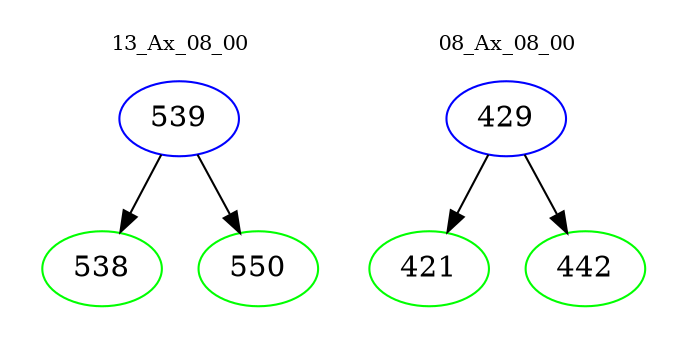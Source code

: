 digraph{
subgraph cluster_0 {
color = white
label = "13_Ax_08_00";
fontsize=10;
T0_539 [label="539", color="blue"]
T0_539 -> T0_538 [color="black"]
T0_538 [label="538", color="green"]
T0_539 -> T0_550 [color="black"]
T0_550 [label="550", color="green"]
}
subgraph cluster_1 {
color = white
label = "08_Ax_08_00";
fontsize=10;
T1_429 [label="429", color="blue"]
T1_429 -> T1_421 [color="black"]
T1_421 [label="421", color="green"]
T1_429 -> T1_442 [color="black"]
T1_442 [label="442", color="green"]
}
}

